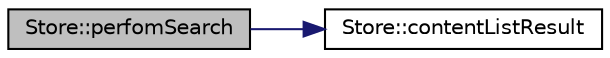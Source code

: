 digraph "Store::perfomSearch"
{
 // INTERACTIVE_SVG=YES
 // LATEX_PDF_SIZE
  edge [fontname="Helvetica",fontsize="10",labelfontname="Helvetica",labelfontsize="10"];
  node [fontname="Helvetica",fontsize="10",shape=record];
  rankdir="LR";
  Node134 [label="Store::perfomSearch",height=0.2,width=0.4,color="black", fillcolor="grey75", style="filled", fontcolor="black",tooltip=" "];
  Node134 -> Node135 [color="midnightblue",fontsize="10",style="solid",fontname="Helvetica"];
  Node135 [label="Store::contentListResult",height=0.2,width=0.4,color="black", fillcolor="white", style="filled",URL="$class_store.html#a447d0505d2b6f722f23ded8e4def963a",tooltip=" "];
}
